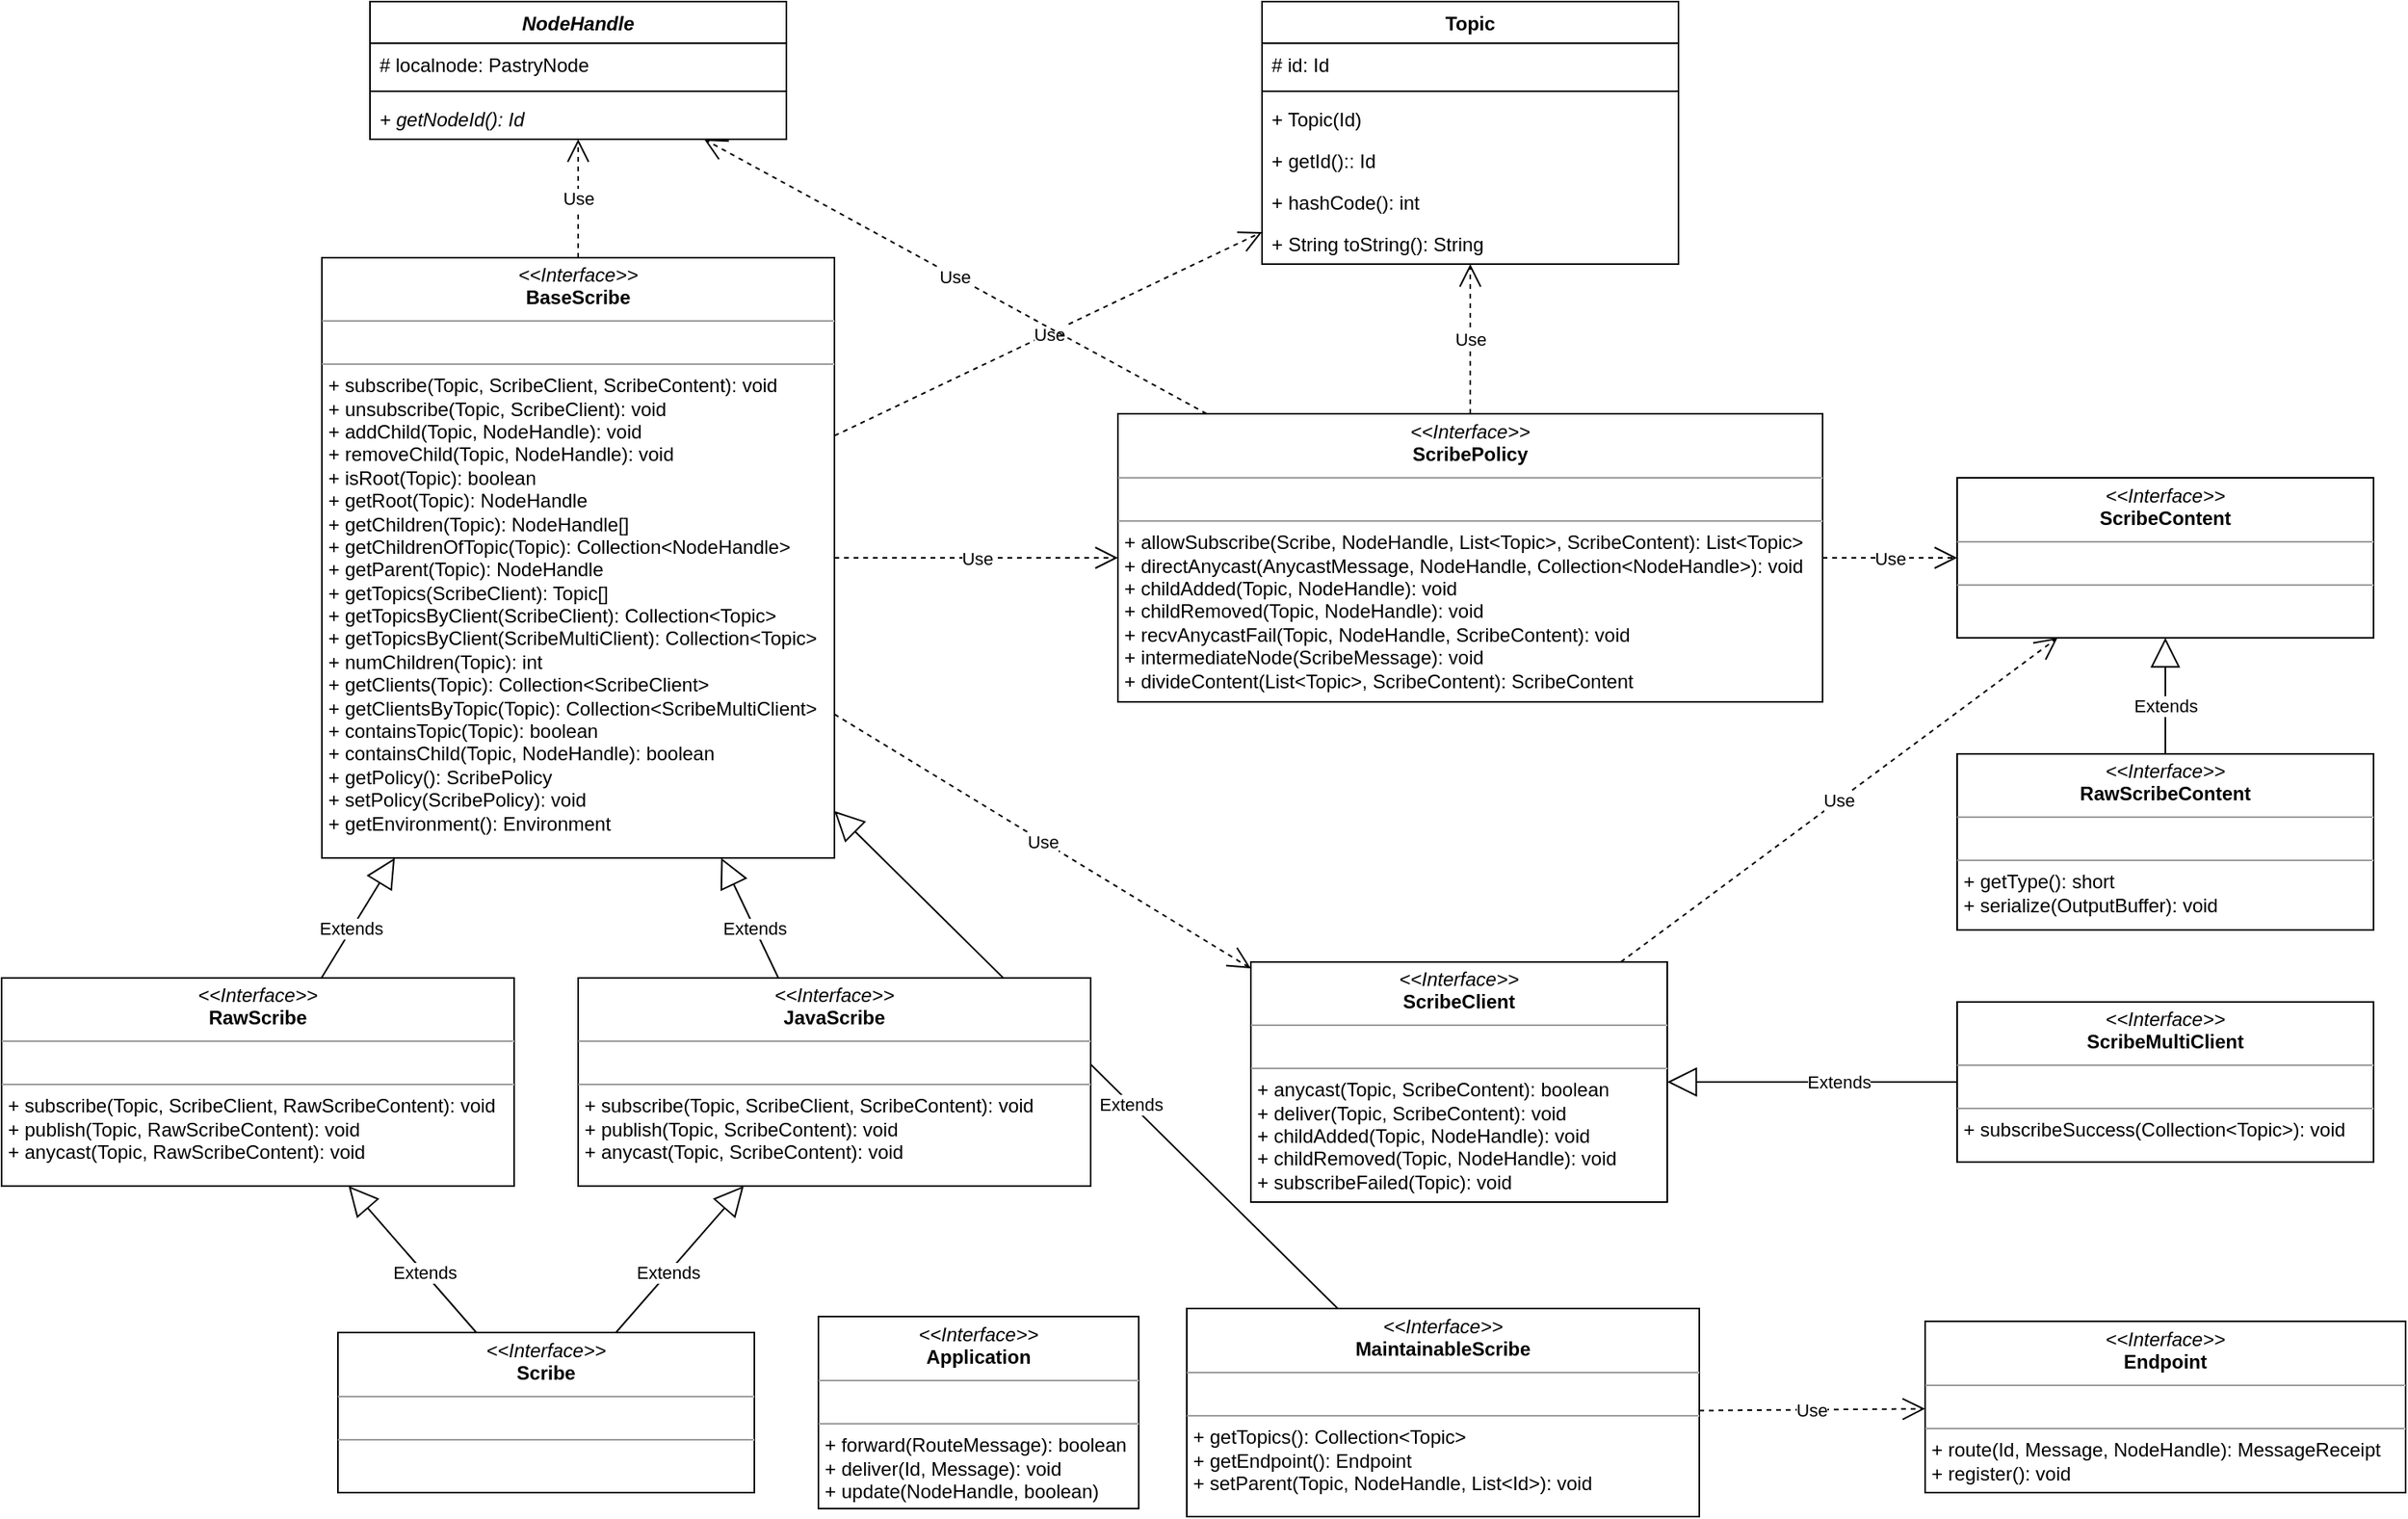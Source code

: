 <mxfile version="21.2.4" type="github">
  <diagram name="Page-1" id="PV-v512FcYgKe9rmVvOx">
    <mxGraphModel dx="2580" dy="1146" grid="1" gridSize="10" guides="1" tooltips="1" connect="1" arrows="1" fold="1" page="1" pageScale="1" pageWidth="827" pageHeight="1169" math="0" shadow="0">
      <root>
        <mxCell id="0" />
        <mxCell id="1" parent="0" />
        <mxCell id="hgs2_hbNB6EHdo05LwJM-26" value="Extends" style="endArrow=block;endSize=16;endFill=0;html=1;rounded=0;" edge="1" parent="1" source="hgs2_hbNB6EHdo05LwJM-17" target="31Kd5paVXIL3qbrK54Rh-29">
          <mxGeometry x="-0.176" width="160" relative="1" as="geometry">
            <mxPoint x="535" y="660" as="sourcePoint" />
            <mxPoint x="510" y="613" as="targetPoint" />
            <mxPoint as="offset" />
          </mxGeometry>
        </mxCell>
        <mxCell id="hgs2_hbNB6EHdo05LwJM-13" value="Use" style="endArrow=open;endSize=12;dashed=1;html=1;rounded=0;" edge="1" parent="1" source="31Kd5paVXIL3qbrK54Rh-29" target="31Kd5paVXIL3qbrK54Rh-10">
          <mxGeometry width="160" relative="1" as="geometry">
            <mxPoint x="-231.38" y="660" as="sourcePoint" />
            <mxPoint x="62.497" y="184" as="targetPoint" />
          </mxGeometry>
        </mxCell>
        <mxCell id="31Kd5paVXIL3qbrK54Rh-1" value="&lt;p style=&quot;margin:0px;margin-top:4px;text-align:center;&quot;&gt;&lt;i&gt;&amp;lt;&amp;lt;Interface&amp;gt;&amp;gt;&lt;/i&gt;&lt;br&gt;&lt;b&gt;Application&lt;/b&gt;&lt;br&gt;&lt;/p&gt;&lt;hr size=&quot;1&quot;&gt;&lt;p style=&quot;margin:0px;margin-left:4px;&quot;&gt;&lt;br&gt;&lt;/p&gt;&lt;hr size=&quot;1&quot;&gt;&lt;p style=&quot;margin:0px;margin-left:4px;&quot;&gt;+ forward(RouteMessage): boolean&lt;br&gt;&lt;/p&gt;&lt;p style=&quot;margin:0px;margin-left:4px;&quot;&gt;+ deliver(Id, Message)&lt;span style=&quot;background-color: initial;&quot;&gt;: void&lt;/span&gt;&lt;/p&gt;&lt;p style=&quot;margin:0px;margin-left:4px;&quot;&gt;&lt;span style=&quot;background-color: initial;&quot;&gt;+ update(NodeHandle, boolean)&lt;/span&gt;&lt;/p&gt;" style="verticalAlign=top;align=left;overflow=fill;fontSize=12;fontFamily=Helvetica;html=1;rounded=0;shadow=0;comic=0;labelBackgroundColor=none;strokeWidth=1" parent="1" vertex="1">
          <mxGeometry x="550" y="861.5" width="200" height="120" as="geometry" />
        </mxCell>
        <mxCell id="31Kd5paVXIL3qbrK54Rh-2" value="&lt;p style=&quot;margin:0px;margin-top:4px;text-align:center;&quot;&gt;&lt;i&gt;&amp;lt;&amp;lt;Interface&amp;gt;&amp;gt;&lt;/i&gt;&lt;br&gt;&lt;b&gt;ScribeClient&lt;/b&gt;&lt;br&gt;&lt;/p&gt;&lt;hr size=&quot;1&quot;&gt;&lt;p style=&quot;margin:0px;margin-left:4px;&quot;&gt;&lt;br&gt;&lt;/p&gt;&lt;hr size=&quot;1&quot;&gt;&lt;p style=&quot;margin:0px;margin-left:4px;&quot;&gt;+ anycast(Topic, ScribeContent): boolean&lt;br&gt;&lt;/p&gt;&lt;p style=&quot;margin:0px;margin-left:4px;&quot;&gt;+ deliver(Topic, ScribeContent)&lt;span style=&quot;background-color: initial;&quot;&gt;: void&lt;/span&gt;&lt;/p&gt;&lt;p style=&quot;margin:0px;margin-left:4px;&quot;&gt;&lt;span style=&quot;background-color: initial;&quot;&gt;+ childAdded(Topic, NodeHandle): void&lt;/span&gt;&lt;/p&gt;&lt;p style=&quot;margin:0px;margin-left:4px;&quot;&gt;&lt;span style=&quot;background-color: initial;&quot;&gt;+ childRemoved(Topic, NodeHandle): void&lt;/span&gt;&lt;/p&gt;&lt;p style=&quot;margin:0px;margin-left:4px;&quot;&gt;&lt;span style=&quot;background-color: initial;&quot;&gt;+ subscribeFailed(Topic): void&lt;/span&gt;&lt;/p&gt;" style="verticalAlign=top;align=left;overflow=fill;fontSize=12;fontFamily=Helvetica;html=1;rounded=0;shadow=0;comic=0;labelBackgroundColor=none;strokeWidth=1" parent="1" vertex="1">
          <mxGeometry x="820" y="640" width="260" height="150" as="geometry" />
        </mxCell>
        <mxCell id="31Kd5paVXIL3qbrK54Rh-3" value="NodeHandle" style="swimlane;fontStyle=3;align=center;verticalAlign=top;childLayout=stackLayout;horizontal=1;startSize=26;horizontalStack=0;resizeParent=1;resizeParentMax=0;resizeLast=0;collapsible=1;marginBottom=0;" parent="1" vertex="1">
          <mxGeometry x="270" y="40" width="260" height="86" as="geometry" />
        </mxCell>
        <mxCell id="31Kd5paVXIL3qbrK54Rh-4" value="# localnode: PastryNode" style="text;strokeColor=none;fillColor=none;align=left;verticalAlign=top;spacingLeft=4;spacingRight=4;overflow=hidden;rotatable=0;points=[[0,0.5],[1,0.5]];portConstraint=eastwest;" parent="31Kd5paVXIL3qbrK54Rh-3" vertex="1">
          <mxGeometry y="26" width="260" height="26" as="geometry" />
        </mxCell>
        <mxCell id="31Kd5paVXIL3qbrK54Rh-5" value="" style="line;strokeWidth=1;fillColor=none;align=left;verticalAlign=middle;spacingTop=-1;spacingLeft=3;spacingRight=3;rotatable=0;labelPosition=right;points=[];portConstraint=eastwest;strokeColor=inherit;" parent="31Kd5paVXIL3qbrK54Rh-3" vertex="1">
          <mxGeometry y="52" width="260" height="8" as="geometry" />
        </mxCell>
        <mxCell id="31Kd5paVXIL3qbrK54Rh-6" value="+ getNodeId(): Id" style="text;strokeColor=none;fillColor=none;align=left;verticalAlign=top;spacingLeft=4;spacingRight=4;overflow=hidden;rotatable=0;points=[[0,0.5],[1,0.5]];portConstraint=eastwest;fontStyle=2" parent="31Kd5paVXIL3qbrK54Rh-3" vertex="1">
          <mxGeometry y="60" width="260" height="26" as="geometry" />
        </mxCell>
        <mxCell id="31Kd5paVXIL3qbrK54Rh-7" value="&lt;p style=&quot;margin:0px;margin-top:4px;text-align:center;&quot;&gt;&lt;i&gt;&amp;lt;&amp;lt;Interface&amp;gt;&amp;gt;&lt;/i&gt;&lt;br&gt;&lt;b&gt;ScribeContent&lt;/b&gt;&lt;br&gt;&lt;/p&gt;&lt;hr size=&quot;1&quot;&gt;&lt;p style=&quot;margin:0px;margin-left:4px;&quot;&gt;&lt;br&gt;&lt;/p&gt;&lt;hr size=&quot;1&quot;&gt;&lt;p style=&quot;margin:0px;margin-left:4px;&quot;&gt;&lt;br&gt;&lt;/p&gt;" style="verticalAlign=top;align=left;overflow=fill;fontSize=12;fontFamily=Helvetica;html=1;rounded=0;shadow=0;comic=0;labelBackgroundColor=none;strokeWidth=1" parent="1" vertex="1">
          <mxGeometry x="1261" y="337.5" width="260" height="100" as="geometry" />
        </mxCell>
        <mxCell id="31Kd5paVXIL3qbrK54Rh-9" value="Use" style="endArrow=open;endSize=12;dashed=1;html=1;rounded=0;" parent="1" source="31Kd5paVXIL3qbrK54Rh-2" target="31Kd5paVXIL3qbrK54Rh-7" edge="1">
          <mxGeometry width="160" relative="1" as="geometry">
            <mxPoint x="-400" y="640" as="sourcePoint" />
            <mxPoint x="-238.889" y="530" as="targetPoint" />
          </mxGeometry>
        </mxCell>
        <mxCell id="31Kd5paVXIL3qbrK54Rh-10" value="Topic" style="swimlane;fontStyle=1;align=center;verticalAlign=top;childLayout=stackLayout;horizontal=1;startSize=26;horizontalStack=0;resizeParent=1;resizeParentMax=0;resizeLast=0;collapsible=1;marginBottom=0;" parent="1" vertex="1">
          <mxGeometry x="827" y="40" width="260" height="164" as="geometry" />
        </mxCell>
        <mxCell id="31Kd5paVXIL3qbrK54Rh-11" value="# id: Id" style="text;strokeColor=none;fillColor=none;align=left;verticalAlign=top;spacingLeft=4;spacingRight=4;overflow=hidden;rotatable=0;points=[[0,0.5],[1,0.5]];portConstraint=eastwest;" parent="31Kd5paVXIL3qbrK54Rh-10" vertex="1">
          <mxGeometry y="26" width="260" height="26" as="geometry" />
        </mxCell>
        <mxCell id="31Kd5paVXIL3qbrK54Rh-19" value="" style="line;strokeWidth=1;fillColor=none;align=left;verticalAlign=middle;spacingTop=-1;spacingLeft=3;spacingRight=3;rotatable=0;labelPosition=right;points=[];portConstraint=eastwest;strokeColor=inherit;" parent="31Kd5paVXIL3qbrK54Rh-10" vertex="1">
          <mxGeometry y="52" width="260" height="8" as="geometry" />
        </mxCell>
        <mxCell id="31Kd5paVXIL3qbrK54Rh-20" value="+ Topic(Id)" style="text;strokeColor=none;fillColor=none;align=left;verticalAlign=top;spacingLeft=4;spacingRight=4;overflow=hidden;rotatable=0;points=[[0,0.5],[1,0.5]];portConstraint=eastwest;fontStyle=0" parent="31Kd5paVXIL3qbrK54Rh-10" vertex="1">
          <mxGeometry y="60" width="260" height="26" as="geometry" />
        </mxCell>
        <mxCell id="31Kd5paVXIL3qbrK54Rh-23" value="+ getId():: Id" style="text;strokeColor=none;fillColor=none;align=left;verticalAlign=top;spacingLeft=4;spacingRight=4;overflow=hidden;rotatable=0;points=[[0,0.5],[1,0.5]];portConstraint=eastwest;fontStyle=0" parent="31Kd5paVXIL3qbrK54Rh-10" vertex="1">
          <mxGeometry y="86" width="260" height="26" as="geometry" />
        </mxCell>
        <mxCell id="31Kd5paVXIL3qbrK54Rh-22" value="+ hashCode(): int" style="text;strokeColor=none;fillColor=none;align=left;verticalAlign=top;spacingLeft=4;spacingRight=4;overflow=hidden;rotatable=0;points=[[0,0.5],[1,0.5]];portConstraint=eastwest;fontStyle=0" parent="31Kd5paVXIL3qbrK54Rh-10" vertex="1">
          <mxGeometry y="112" width="260" height="26" as="geometry" />
        </mxCell>
        <mxCell id="31Kd5paVXIL3qbrK54Rh-21" value="+ String toString(): String" style="text;strokeColor=none;fillColor=none;align=left;verticalAlign=top;spacingLeft=4;spacingRight=4;overflow=hidden;rotatable=0;points=[[0,0.5],[1,0.5]];portConstraint=eastwest;fontStyle=0" parent="31Kd5paVXIL3qbrK54Rh-10" vertex="1">
          <mxGeometry y="138" width="260" height="26" as="geometry" />
        </mxCell>
        <mxCell id="31Kd5paVXIL3qbrK54Rh-24" value="&lt;p style=&quot;margin:0px;margin-top:4px;text-align:center;&quot;&gt;&lt;i&gt;&amp;lt;&amp;lt;Interface&amp;gt;&amp;gt;&lt;/i&gt;&lt;br&gt;&lt;b&gt;Endpoint&lt;/b&gt;&lt;br&gt;&lt;/p&gt;&lt;hr size=&quot;1&quot;&gt;&lt;p style=&quot;margin:0px;margin-left:4px;&quot;&gt;&lt;br&gt;&lt;/p&gt;&lt;hr size=&quot;1&quot;&gt;&lt;p style=&quot;margin:0px;margin-left:4px;&quot;&gt;+ route(Id, Message, NodeHandle): MessageReceipt&lt;br&gt;&lt;/p&gt;&lt;p style=&quot;margin:0px;margin-left:4px;&quot;&gt;+&amp;nbsp;register()&lt;span style=&quot;background-color: initial;&quot;&gt;: void&lt;/span&gt;&lt;/p&gt;" style="verticalAlign=top;align=left;overflow=fill;fontSize=12;fontFamily=Helvetica;html=1;rounded=0;shadow=0;comic=0;labelBackgroundColor=none;strokeWidth=1" parent="1" vertex="1">
          <mxGeometry x="1241" y="864.5" width="300" height="107" as="geometry" />
        </mxCell>
        <mxCell id="31Kd5paVXIL3qbrK54Rh-26" value="&lt;p style=&quot;margin:0px;margin-top:4px;text-align:center;&quot;&gt;&lt;i&gt;&amp;lt;&amp;lt;Interface&amp;gt;&amp;gt;&lt;/i&gt;&lt;br&gt;&lt;b&gt;Scribe&lt;/b&gt;&lt;br&gt;&lt;/p&gt;&lt;hr size=&quot;1&quot;&gt;&lt;p style=&quot;margin:0px;margin-left:4px;&quot;&gt;&lt;br&gt;&lt;/p&gt;&lt;hr size=&quot;1&quot;&gt;&lt;p style=&quot;margin:0px;margin-left:4px;&quot;&gt;&lt;br&gt;&lt;/p&gt;" style="verticalAlign=top;align=left;overflow=fill;fontSize=12;fontFamily=Helvetica;html=1;rounded=0;shadow=0;comic=0;labelBackgroundColor=none;strokeWidth=1" parent="1" vertex="1">
          <mxGeometry x="250" y="871.5" width="260" height="100" as="geometry" />
        </mxCell>
        <mxCell id="31Kd5paVXIL3qbrK54Rh-28" value="Extends" style="endArrow=block;endSize=16;endFill=0;html=1;rounded=0;" parent="1" source="31Kd5paVXIL3qbrK54Rh-26" target="31Kd5paVXIL3qbrK54Rh-27" edge="1">
          <mxGeometry x="-0.176" width="160" relative="1" as="geometry">
            <mxPoint x="706" y="1069" as="sourcePoint" />
            <mxPoint x="706" y="1020" as="targetPoint" />
            <mxPoint as="offset" />
          </mxGeometry>
        </mxCell>
        <mxCell id="31Kd5paVXIL3qbrK54Rh-29" value="&lt;p style=&quot;margin:0px;margin-top:4px;text-align:center;&quot;&gt;&lt;i&gt;&amp;lt;&amp;lt;Interface&amp;gt;&amp;gt;&lt;/i&gt;&lt;br&gt;&lt;b&gt;BaseScribe&lt;/b&gt;&lt;br&gt;&lt;/p&gt;&lt;hr size=&quot;1&quot;&gt;&lt;p style=&quot;margin:0px;margin-left:4px;&quot;&gt;&lt;br&gt;&lt;/p&gt;&lt;hr size=&quot;1&quot;&gt;&lt;p style=&quot;margin:0px;margin-left:4px;&quot;&gt;+ subscribe(Topic, ScribeClient, ScribeContent): void&lt;/p&gt;&lt;p style=&quot;margin:0px;margin-left:4px;&quot;&gt;+ unsubscribe(Topic, ScribeClient): void&lt;br&gt;&lt;/p&gt;&lt;p style=&quot;margin:0px;margin-left:4px;&quot;&gt;+ addChild(Topic, NodeHandle): void&lt;/p&gt;&lt;p style=&quot;margin:0px;margin-left:4px;&quot;&gt;+ removeChild(Topic, NodeHandle): void&lt;/p&gt;&lt;p style=&quot;margin:0px;margin-left:4px;&quot;&gt;+ isRoot(Topic): boolean&lt;/p&gt;&lt;p style=&quot;margin:0px;margin-left:4px;&quot;&gt;+ getRoot(Topic): NodeHandle&lt;/p&gt;&lt;p style=&quot;margin:0px;margin-left:4px;&quot;&gt;+ getChildren(Topic): NodeHandle[]&lt;/p&gt;&lt;p style=&quot;margin:0px;margin-left:4px;&quot;&gt;+ getChildrenOfTopic(Topic): Collection&amp;lt;NodeHandle&amp;gt;&lt;/p&gt;&lt;p style=&quot;margin:0px;margin-left:4px;&quot;&gt;+ getParent(Topic): NodeHandle&lt;/p&gt;&lt;p style=&quot;margin:0px;margin-left:4px;&quot;&gt;+ getTopics(ScribeClient): Topic[]&lt;/p&gt;&lt;p style=&quot;margin:0px;margin-left:4px;&quot;&gt;+ getTopicsByClient(ScribeClient): Collection&amp;lt;Topic&amp;gt;&lt;/p&gt;&lt;p style=&quot;margin:0px;margin-left:4px;&quot;&gt;+ getTopicsByClient(ScribeMultiClient): Collection&amp;lt;Topic&amp;gt;&lt;/p&gt;&lt;p style=&quot;margin:0px;margin-left:4px;&quot;&gt;+ numChildren(Topic): int&lt;/p&gt;&lt;p style=&quot;margin:0px;margin-left:4px;&quot;&gt;+ getClients(Topic): Collection&amp;lt;ScribeClient&amp;gt;&lt;/p&gt;&lt;p style=&quot;margin:0px;margin-left:4px;&quot;&gt;+ getClientsByTopic(Topic): Collection&amp;lt;ScribeMultiClient&amp;gt;&lt;/p&gt;&lt;p style=&quot;margin:0px;margin-left:4px;&quot;&gt;+ containsTopic(Topic): boolean&lt;/p&gt;&lt;p style=&quot;margin:0px;margin-left:4px;&quot;&gt;+ containsChild(Topic, NodeHandle): boolean&lt;/p&gt;&lt;p style=&quot;margin:0px;margin-left:4px;&quot;&gt;+ getPolicy(): ScribePolicy&lt;/p&gt;&lt;p style=&quot;margin:0px;margin-left:4px;&quot;&gt;+ setPolicy(ScribePolicy): void&lt;/p&gt;&lt;p style=&quot;margin:0px;margin-left:4px;&quot;&gt;+ getEnvironment(): Environment&lt;/p&gt;" style="verticalAlign=top;align=left;overflow=fill;fontSize=12;fontFamily=Helvetica;html=1;rounded=0;shadow=0;comic=0;labelBackgroundColor=none;strokeWidth=1" parent="1" vertex="1">
          <mxGeometry x="240" y="200" width="320" height="375" as="geometry" />
        </mxCell>
        <mxCell id="hgs2_hbNB6EHdo05LwJM-3" value="&lt;p style=&quot;margin:0px;margin-top:4px;text-align:center;&quot;&gt;&lt;i&gt;&amp;lt;&amp;lt;Interface&amp;gt;&amp;gt;&lt;/i&gt;&lt;br&gt;&lt;b&gt;ScribePolicy&lt;/b&gt;&lt;br&gt;&lt;/p&gt;&lt;hr size=&quot;1&quot;&gt;&lt;p style=&quot;margin:0px;margin-left:4px;&quot;&gt;&lt;br&gt;&lt;/p&gt;&lt;hr size=&quot;1&quot;&gt;&lt;p style=&quot;margin:0px;margin-left:4px;&quot;&gt;+&amp;nbsp;allowSubscribe(Scribe, NodeHandle, List&amp;lt;Topic&amp;gt;, ScribeContent): List&amp;lt;Topic&amp;gt;&lt;/p&gt;&lt;p style=&quot;margin:0px;margin-left:4px;&quot;&gt;+ directAnycast(AnycastMessage, NodeHandle, Collection&amp;lt;NodeHandle&amp;gt;): void&lt;/p&gt;&lt;p style=&quot;border-color: var(--border-color); margin: 0px 0px 0px 4px;&quot;&gt;+ childAdded(Topic, NodeHandle): void&lt;/p&gt;&lt;p style=&quot;border-color: var(--border-color); margin: 0px 0px 0px 4px;&quot;&gt;&lt;span style=&quot;border-color: var(--border-color); background-color: initial;&quot;&gt;+ childRemoved(Topic, NodeHandle): void&lt;/span&gt;&lt;/p&gt;&lt;p style=&quot;border-color: var(--border-color); margin: 0px 0px 0px 4px;&quot;&gt;&lt;span style=&quot;border-color: var(--border-color); background-color: initial;&quot;&gt;+ recvAnycastFail(Topic, NodeHandle, ScribeContent): void&lt;/span&gt;&lt;/p&gt;&lt;p style=&quot;border-color: var(--border-color); margin: 0px 0px 0px 4px;&quot;&gt;&lt;span style=&quot;border-color: var(--border-color); background-color: initial;&quot;&gt;+ intermediateNode(ScribeMessage): void&lt;/span&gt;&lt;/p&gt;&lt;p style=&quot;border-color: var(--border-color); margin: 0px 0px 0px 4px;&quot;&gt;&lt;span style=&quot;border-color: var(--border-color); background-color: initial;&quot;&gt;+ divideContent(List&amp;lt;Topic&amp;gt;, ScribeContent): ScribeContent&lt;/span&gt;&lt;/p&gt;" style="verticalAlign=top;align=left;overflow=fill;fontSize=12;fontFamily=Helvetica;html=1;rounded=0;shadow=0;comic=0;labelBackgroundColor=none;strokeWidth=1" vertex="1" parent="1">
          <mxGeometry x="737" y="297.5" width="440" height="180" as="geometry" />
        </mxCell>
        <mxCell id="hgs2_hbNB6EHdo05LwJM-4" value="&lt;p style=&quot;margin:0px;margin-top:4px;text-align:center;&quot;&gt;&lt;i&gt;&amp;lt;&amp;lt;Interface&amp;gt;&amp;gt;&lt;/i&gt;&lt;br&gt;&lt;b&gt;ScribeMultiClient&lt;/b&gt;&lt;br&gt;&lt;/p&gt;&lt;hr size=&quot;1&quot;&gt;&lt;p style=&quot;margin:0px;margin-left:4px;&quot;&gt;&lt;br&gt;&lt;/p&gt;&lt;hr size=&quot;1&quot;&gt;&lt;p style=&quot;margin:0px;margin-left:4px;&quot;&gt;&lt;span style=&quot;background-color: initial;&quot;&gt;+ subscribeSuccess(Collection&amp;lt;Topic&amp;gt;): void&lt;/span&gt;&lt;br&gt;&lt;/p&gt;" style="verticalAlign=top;align=left;overflow=fill;fontSize=12;fontFamily=Helvetica;html=1;rounded=0;shadow=0;comic=0;labelBackgroundColor=none;strokeWidth=1" vertex="1" parent="1">
          <mxGeometry x="1261" y="665" width="260" height="100" as="geometry" />
        </mxCell>
        <mxCell id="hgs2_hbNB6EHdo05LwJM-5" value="Extends" style="endArrow=block;endSize=16;endFill=0;html=1;rounded=0;" edge="1" parent="1" source="hgs2_hbNB6EHdo05LwJM-4" target="31Kd5paVXIL3qbrK54Rh-2">
          <mxGeometry x="-0.176" width="160" relative="1" as="geometry">
            <mxPoint x="-220" y="810" as="sourcePoint" />
            <mxPoint x="-300" y="810" as="targetPoint" />
            <mxPoint as="offset" />
          </mxGeometry>
        </mxCell>
        <mxCell id="hgs2_hbNB6EHdo05LwJM-6" value="&lt;p style=&quot;margin:0px;margin-top:4px;text-align:center;&quot;&gt;&lt;i&gt;&amp;lt;&amp;lt;Interface&amp;gt;&amp;gt;&lt;/i&gt;&lt;br&gt;&lt;b&gt;RawScribe&lt;/b&gt;&lt;br&gt;&lt;/p&gt;&lt;hr size=&quot;1&quot;&gt;&lt;p style=&quot;margin:0px;margin-left:4px;&quot;&gt;&lt;br&gt;&lt;/p&gt;&lt;hr size=&quot;1&quot;&gt;&lt;p style=&quot;margin:0px;margin-left:4px;&quot;&gt;+ subscribe(Topic, ScribeClient, RawScribeContent): void&lt;/p&gt;&lt;p style=&quot;margin:0px;margin-left:4px;&quot;&gt;+ publish(Topic, RawScribeContent): void&lt;/p&gt;&lt;p style=&quot;margin:0px;margin-left:4px;&quot;&gt;+ anycast(Topic, RawScribeContent): void&lt;/p&gt;" style="verticalAlign=top;align=left;overflow=fill;fontSize=12;fontFamily=Helvetica;html=1;rounded=0;shadow=0;comic=0;labelBackgroundColor=none;strokeWidth=1" vertex="1" parent="1">
          <mxGeometry x="40" y="650" width="320" height="130" as="geometry" />
        </mxCell>
        <mxCell id="hgs2_hbNB6EHdo05LwJM-7" value="Extends" style="endArrow=block;endSize=16;endFill=0;html=1;rounded=0;" edge="1" parent="1" source="hgs2_hbNB6EHdo05LwJM-6" target="31Kd5paVXIL3qbrK54Rh-29">
          <mxGeometry x="-0.176" width="160" relative="1" as="geometry">
            <mxPoint x="960" y="715" as="sourcePoint" />
            <mxPoint x="960" y="520" as="targetPoint" />
            <mxPoint as="offset" />
          </mxGeometry>
        </mxCell>
        <mxCell id="hgs2_hbNB6EHdo05LwJM-8" value="Extends" style="endArrow=block;endSize=16;endFill=0;html=1;rounded=0;" edge="1" parent="1" source="31Kd5paVXIL3qbrK54Rh-26" target="hgs2_hbNB6EHdo05LwJM-6">
          <mxGeometry x="-0.176" width="160" relative="1" as="geometry">
            <mxPoint x="560" y="700" as="sourcePoint" />
            <mxPoint x="560" y="643" as="targetPoint" />
            <mxPoint as="offset" />
          </mxGeometry>
        </mxCell>
        <mxCell id="hgs2_hbNB6EHdo05LwJM-14" value="Use" style="endArrow=open;endSize=12;dashed=1;html=1;rounded=0;" edge="1" parent="1" source="hgs2_hbNB6EHdo05LwJM-3" target="31Kd5paVXIL3qbrK54Rh-10">
          <mxGeometry width="160" relative="1" as="geometry">
            <mxPoint x="110" y="377" as="sourcePoint" />
            <mxPoint x="50" y="359" as="targetPoint" />
          </mxGeometry>
        </mxCell>
        <mxCell id="hgs2_hbNB6EHdo05LwJM-15" value="Use" style="endArrow=open;endSize=12;dashed=1;html=1;rounded=0;" edge="1" parent="1" source="hgs2_hbNB6EHdo05LwJM-3" target="31Kd5paVXIL3qbrK54Rh-3">
          <mxGeometry width="160" relative="1" as="geometry">
            <mxPoint x="-475" y="437" as="sourcePoint" />
            <mxPoint x="-210" y="358" as="targetPoint" />
          </mxGeometry>
        </mxCell>
        <mxCell id="hgs2_hbNB6EHdo05LwJM-16" value="Use" style="endArrow=open;endSize=12;dashed=1;html=1;rounded=0;" edge="1" parent="1" source="31Kd5paVXIL3qbrK54Rh-29" target="hgs2_hbNB6EHdo05LwJM-3">
          <mxGeometry width="160" relative="1" as="geometry">
            <mxPoint x="160" y="318" as="sourcePoint" />
            <mxPoint x="-25" y="194" as="targetPoint" />
          </mxGeometry>
        </mxCell>
        <mxCell id="hgs2_hbNB6EHdo05LwJM-17" value="&lt;p style=&quot;margin:0px;margin-top:4px;text-align:center;&quot;&gt;&lt;i&gt;&amp;lt;&amp;lt;Interface&amp;gt;&amp;gt;&lt;/i&gt;&lt;br&gt;&lt;b&gt;MaintainableScribe&lt;/b&gt;&lt;br&gt;&lt;/p&gt;&lt;hr size=&quot;1&quot;&gt;&lt;p style=&quot;margin:0px;margin-left:4px;&quot;&gt;&lt;br&gt;&lt;/p&gt;&lt;hr size=&quot;1&quot;&gt;&lt;p style=&quot;margin:0px;margin-left:4px;&quot;&gt;+ getTopics(): Collection&amp;lt;Topic&amp;gt;&lt;/p&gt;&lt;p style=&quot;margin:0px;margin-left:4px;&quot;&gt;+ getEndpoint(): Endpoint&lt;/p&gt;&lt;p style=&quot;margin:0px;margin-left:4px;&quot;&gt;+ setParent(Topic, NodeHandle, List&amp;lt;Id&amp;gt;): void&lt;/p&gt;" style="verticalAlign=top;align=left;overflow=fill;fontSize=12;fontFamily=Helvetica;html=1;rounded=0;shadow=0;comic=0;labelBackgroundColor=none;strokeWidth=1" vertex="1" parent="1">
          <mxGeometry x="780" y="856.5" width="320" height="130" as="geometry" />
        </mxCell>
        <mxCell id="hgs2_hbNB6EHdo05LwJM-19" value="Use" style="endArrow=open;endSize=12;dashed=1;html=1;rounded=0;" edge="1" parent="1" source="hgs2_hbNB6EHdo05LwJM-17" target="31Kd5paVXIL3qbrK54Rh-24">
          <mxGeometry width="160" relative="1" as="geometry">
            <mxPoint x="440" y="425" as="sourcePoint" />
            <mxPoint x="73" y="425" as="targetPoint" />
          </mxGeometry>
        </mxCell>
        <mxCell id="hgs2_hbNB6EHdo05LwJM-20" value="Use" style="endArrow=open;endSize=12;dashed=1;html=1;rounded=0;" edge="1" parent="1" source="31Kd5paVXIL3qbrK54Rh-29" target="31Kd5paVXIL3qbrK54Rh-3">
          <mxGeometry width="160" relative="1" as="geometry">
            <mxPoint x="960" y="650" as="sourcePoint" />
            <mxPoint x="472" y="155" as="targetPoint" />
          </mxGeometry>
        </mxCell>
        <mxCell id="31Kd5paVXIL3qbrK54Rh-27" value="&lt;p style=&quot;margin:0px;margin-top:4px;text-align:center;&quot;&gt;&lt;i&gt;&amp;lt;&amp;lt;Interface&amp;gt;&amp;gt;&lt;/i&gt;&lt;br&gt;&lt;b&gt;JavaScribe&lt;/b&gt;&lt;br&gt;&lt;/p&gt;&lt;hr size=&quot;1&quot;&gt;&lt;p style=&quot;margin:0px;margin-left:4px;&quot;&gt;&lt;br&gt;&lt;/p&gt;&lt;hr size=&quot;1&quot;&gt;&lt;p style=&quot;margin:0px;margin-left:4px;&quot;&gt;+ subscribe(Topic, ScribeClient, ScribeContent): void&lt;/p&gt;&lt;p style=&quot;margin:0px;margin-left:4px;&quot;&gt;+ publish(Topic, ScribeContent): void&lt;/p&gt;&lt;p style=&quot;margin:0px;margin-left:4px;&quot;&gt;+ anycast(Topic, ScribeContent): void&lt;/p&gt;" style="verticalAlign=top;align=left;overflow=fill;fontSize=12;fontFamily=Helvetica;html=1;rounded=0;shadow=0;comic=0;labelBackgroundColor=none;strokeWidth=1" parent="1" vertex="1">
          <mxGeometry x="400" y="650" width="320" height="130" as="geometry" />
        </mxCell>
        <mxCell id="hgs2_hbNB6EHdo05LwJM-23" value="Extends" style="endArrow=block;endSize=16;endFill=0;html=1;rounded=0;" edge="1" parent="1" target="31Kd5paVXIL3qbrK54Rh-29">
          <mxGeometry x="-0.176" width="160" relative="1" as="geometry">
            <mxPoint x="525" y="650" as="sourcePoint" />
            <mxPoint x="500" y="603" as="targetPoint" />
            <mxPoint as="offset" />
          </mxGeometry>
        </mxCell>
        <mxCell id="hgs2_hbNB6EHdo05LwJM-24" value="Use" style="endArrow=open;endSize=12;dashed=1;html=1;rounded=0;" edge="1" parent="1" source="hgs2_hbNB6EHdo05LwJM-3" target="31Kd5paVXIL3qbrK54Rh-7">
          <mxGeometry width="160" relative="1" as="geometry">
            <mxPoint x="960" y="335" as="sourcePoint" />
            <mxPoint x="960" y="214" as="targetPoint" />
          </mxGeometry>
        </mxCell>
        <mxCell id="hgs2_hbNB6EHdo05LwJM-41" value="&lt;p style=&quot;margin:0px;margin-top:4px;text-align:center;&quot;&gt;&lt;i&gt;&amp;lt;&amp;lt;Interface&amp;gt;&amp;gt;&lt;/i&gt;&lt;br&gt;&lt;b&gt;RawScribeContent&lt;/b&gt;&lt;br&gt;&lt;/p&gt;&lt;hr size=&quot;1&quot;&gt;&lt;p style=&quot;margin:0px;margin-left:4px;&quot;&gt;&lt;br&gt;&lt;/p&gt;&lt;hr size=&quot;1&quot;&gt;&lt;p style=&quot;margin:0px;margin-left:4px;&quot;&gt;+ getType(): short&lt;/p&gt;&lt;p style=&quot;margin:0px;margin-left:4px;&quot;&gt;+ serialize(OutputBuffer): void&lt;/p&gt;" style="verticalAlign=top;align=left;overflow=fill;fontSize=12;fontFamily=Helvetica;html=1;rounded=0;shadow=0;comic=0;labelBackgroundColor=none;strokeWidth=1" vertex="1" parent="1">
          <mxGeometry x="1261" y="510" width="260" height="110" as="geometry" />
        </mxCell>
        <mxCell id="hgs2_hbNB6EHdo05LwJM-42" value="Extends" style="endArrow=block;endSize=16;endFill=0;html=1;rounded=0;" edge="1" parent="1" source="hgs2_hbNB6EHdo05LwJM-41" target="31Kd5paVXIL3qbrK54Rh-7">
          <mxGeometry x="-0.176" width="160" relative="1" as="geometry">
            <mxPoint x="1271" y="725" as="sourcePoint" />
            <mxPoint x="1090" y="725" as="targetPoint" />
            <mxPoint as="offset" />
          </mxGeometry>
        </mxCell>
        <mxCell id="hgs2_hbNB6EHdo05LwJM-44" value="Use" style="endArrow=open;endSize=12;dashed=1;html=1;rounded=0;" edge="1" parent="1" source="31Kd5paVXIL3qbrK54Rh-29">
          <mxGeometry width="160" relative="1" as="geometry">
            <mxPoint x="670" y="560" as="sourcePoint" />
            <mxPoint x="820" y="644" as="targetPoint" />
          </mxGeometry>
        </mxCell>
      </root>
    </mxGraphModel>
  </diagram>
</mxfile>
